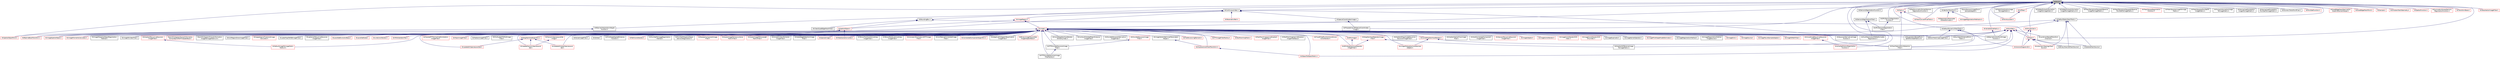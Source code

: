 digraph "itkPoint.h"
{
 // LATEX_PDF_SIZE
  edge [fontname="Helvetica",fontsize="10",labelfontname="Helvetica",labelfontsize="10"];
  node [fontname="Helvetica",fontsize="10",shape=record];
  Node1 [label="itkPoint.h",height=0.2,width=0.4,color="black", fillcolor="grey75", style="filled", fontcolor="black",tooltip=" "];
  Node1 -> Node2 [dir="back",color="midnightblue",fontsize="10",style="solid",fontname="Helvetica"];
  Node2 [label="itkBoundingBox.h",height=0.2,width=0.4,color="black", fillcolor="white", style="filled",URL="$itkBoundingBox_8h.html",tooltip=" "];
  Node2 -> Node3 [dir="back",color="midnightblue",fontsize="10",style="solid",fontname="Helvetica"];
  Node3 [label="itkCleanQuadEdgeMeshFilter.h",height=0.2,width=0.4,color="black", fillcolor="white", style="filled",URL="$itkCleanQuadEdgeMeshFilter_8h.html",tooltip=" "];
  Node2 -> Node4 [dir="back",color="midnightblue",fontsize="10",style="solid",fontname="Helvetica"];
  Node4 [label="itkMesh.h",height=0.2,width=0.4,color="red", fillcolor="white", style="filled",URL="$itkMesh_8h.html",tooltip=" "];
  Node4 -> Node5 [dir="back",color="midnightblue",fontsize="10",style="solid",fontname="Helvetica"];
  Node5 [label="itkAutomaticTopologyMesh\lSource.h",height=0.2,width=0.4,color="red", fillcolor="white", style="filled",URL="$itkAutomaticTopologyMeshSource_8h.html",tooltip=" "];
  Node4 -> Node8 [dir="back",color="midnightblue",fontsize="10",style="solid",fontname="Helvetica"];
  Node8 [label="itkBinaryMask3DMeshSource.h",height=0.2,width=0.4,color="black", fillcolor="white", style="filled",URL="$itkBinaryMask3DMeshSource_8h.html",tooltip=" "];
  Node4 -> Node42 [dir="back",color="midnightblue",fontsize="10",style="solid",fontname="Helvetica"];
  Node42 [label="itkSphereMeshSource.h",height=0.2,width=0.4,color="black", fillcolor="white", style="filled",URL="$itkSphereMeshSource_8h.html",tooltip=" "];
  Node4 -> Node47 [dir="back",color="midnightblue",fontsize="10",style="solid",fontname="Helvetica"];
  Node47 [label="itkVoronoiDiagram2D.h",height=0.2,width=0.4,color="red", fillcolor="white", style="filled",URL="$itkVoronoiDiagram2D_8h.html",tooltip=" "];
  Node2 -> Node53 [dir="back",color="midnightblue",fontsize="10",style="solid",fontname="Helvetica"];
  Node53 [label="itkSpatialObject.h",height=0.2,width=0.4,color="red", fillcolor="white", style="filled",URL="$itkSpatialObject_8h.html",tooltip=" "];
  Node53 -> Node68 [dir="back",color="midnightblue",fontsize="10",style="solid",fontname="Helvetica"];
  Node68 [label="itkImageMomentsCalculator.h",height=0.2,width=0.4,color="red", fillcolor="white", style="filled",URL="$itkImageMomentsCalculator_8h.html",tooltip=" "];
  Node53 -> Node71 [dir="back",color="midnightblue",fontsize="10",style="solid",fontname="Helvetica"];
  Node71 [label="itkImageSpatialObject.h",height=0.2,width=0.4,color="red", fillcolor="white", style="filled",URL="$itkImageSpatialObject_8h.html",tooltip=" "];
  Node53 -> Node112 [dir="back",color="midnightblue",fontsize="10",style="solid",fontname="Helvetica"];
  Node112 [label="itkMetaSceneConverter.h",height=0.2,width=0.4,color="red", fillcolor="white", style="filled",URL="$itkMetaSceneConverter_8h.html",tooltip=" "];
  Node53 -> Node129 [dir="back",color="midnightblue",fontsize="10",style="solid",fontname="Helvetica"];
  Node129 [label="itkSpatialObjectPoint.h",height=0.2,width=0.4,color="red", fillcolor="white", style="filled",URL="$itkSpatialObjectPoint_8h.html",tooltip=" "];
  Node1 -> Node135 [dir="back",color="midnightblue",fontsize="10",style="solid",fontname="Helvetica"];
  Node135 [label="itkContinuousIndex.h",height=0.2,width=0.4,color="black", fillcolor="white", style="filled",URL="$itkContinuousIndex_8h.html",tooltip=" "];
  Node135 -> Node136 [dir="back",color="midnightblue",fontsize="10",style="solid",fontname="Helvetica"];
  Node136 [label="itkBSplineInterpolationWeight\lFunction.h",height=0.2,width=0.4,color="black", fillcolor="white", style="filled",URL="$itkBSplineInterpolationWeightFunction_8h.html",tooltip=" "];
  Node136 -> Node137 [dir="back",color="midnightblue",fontsize="10",style="solid",fontname="Helvetica"];
  Node137 [label="itkBSplineBaseTransform.h",height=0.2,width=0.4,color="red", fillcolor="white", style="filled",URL="$itkBSplineBaseTransform_8h.html",tooltip=" "];
  Node135 -> Node141 [dir="back",color="midnightblue",fontsize="10",style="solid",fontname="Helvetica"];
  Node141 [label="itkGaussianDerivativeImage\lFunction.h",height=0.2,width=0.4,color="black", fillcolor="white", style="filled",URL="$itkGaussianDerivativeImageFunction_8h.html",tooltip=" "];
  Node135 -> Node142 [dir="back",color="midnightblue",fontsize="10",style="solid",fontname="Helvetica"];
  Node142 [label="itkImageRegion.h",height=0.2,width=0.4,color="red", fillcolor="white", style="filled",URL="$itkImageRegion_8h.html",tooltip=" "];
  Node142 -> Node143 [dir="back",color="midnightblue",fontsize="10",style="solid",fontname="Helvetica"];
  Node143 [label="itkImage.h",height=0.2,width=0.4,color="red", fillcolor="white", style="filled",URL="$itkImage_8h.html",tooltip=" "];
  Node143 -> Node144 [dir="back",color="midnightblue",fontsize="10",style="solid",fontname="Helvetica"];
  Node144 [label="itkAdaptiveHistogramEqualization\lImageFilter.h",height=0.2,width=0.4,color="black", fillcolor="white", style="filled",URL="$itkAdaptiveHistogramEqualizationImageFilter_8h.html",tooltip=" "];
  Node143 -> Node137 [dir="back",color="midnightblue",fontsize="10",style="solid",fontname="Helvetica"];
  Node143 -> Node145 [dir="back",color="midnightblue",fontsize="10",style="solid",fontname="Helvetica"];
  Node145 [label="itkBSplineControlPointImage\lFunction.h",height=0.2,width=0.4,color="black", fillcolor="white", style="filled",URL="$itkBSplineControlPointImageFunction_8h.html",tooltip=" "];
  Node143 -> Node146 [dir="back",color="midnightblue",fontsize="10",style="solid",fontname="Helvetica"];
  Node146 [label="itkBinaryImageToLevelSet\lImageAdaptorBase.h",height=0.2,width=0.4,color="red", fillcolor="white", style="filled",URL="$itkBinaryImageToLevelSetImageAdaptorBase_8h.html",tooltip=" "];
  Node143 -> Node148 [dir="back",color="midnightblue",fontsize="10",style="solid",fontname="Helvetica"];
  Node148 [label="itkBlockMatchingImageFilter.h",height=0.2,width=0.4,color="black", fillcolor="white", style="filled",URL="$itkBlockMatchingImageFilter_8h.html",tooltip=" "];
  Node143 -> Node149 [dir="back",color="midnightblue",fontsize="10",style="solid",fontname="Helvetica"];
  Node149 [label="itkComplexToComplex1DFFTImage\lFilter.h",height=0.2,width=0.4,color="red", fillcolor="white", style="filled",URL="$itkComplexToComplex1DFFTImageFilter_8h.html",tooltip=" "];
  Node143 -> Node152 [dir="back",color="midnightblue",fontsize="10",style="solid",fontname="Helvetica"];
  Node152 [label="itkConfidenceConnectedImage\lFilter.h",height=0.2,width=0.4,color="black", fillcolor="white", style="filled",URL="$itkConfidenceConnectedImageFilter_8h.html",tooltip=" "];
  Node143 -> Node153 [dir="back",color="midnightblue",fontsize="10",style="solid",fontname="Helvetica"];
  Node153 [label="itkConnectedComponentAlgorithm.h",height=0.2,width=0.4,color="red", fillcolor="white", style="filled",URL="$itkConnectedComponentAlgorithm_8h.html",tooltip=" "];
  Node143 -> Node157 [dir="back",color="midnightblue",fontsize="10",style="solid",fontname="Helvetica"];
  Node157 [label="itkConstNeighborhoodIterator.h",height=0.2,width=0.4,color="red", fillcolor="white", style="filled",URL="$itkConstNeighborhoodIterator_8h.html",tooltip=" "];
  Node157 -> Node250 [dir="back",color="midnightblue",fontsize="10",style="solid",fontname="Helvetica"];
  Node250 [label="itkImageToNeighborhoodSample\lAdaptor.h",height=0.2,width=0.4,color="red", fillcolor="white", style="filled",URL="$itkImageToNeighborhoodSampleAdaptor_8h.html",tooltip=" "];
  Node157 -> Node259 [dir="back",color="midnightblue",fontsize="10",style="solid",fontname="Helvetica"];
  Node259 [label="itkMaskFeaturePointSelection\lFilter.h",height=0.2,width=0.4,color="black", fillcolor="white", style="filled",URL="$itkMaskFeaturePointSelectionFilter_8h.html",tooltip=" "];
  Node143 -> Node319 [dir="back",color="midnightblue",fontsize="10",style="solid",fontname="Helvetica"];
  Node319 [label="itkConstNeighborhoodIterator\lWithOnlyIndex.h",height=0.2,width=0.4,color="black", fillcolor="white", style="filled",URL="$itkConstNeighborhoodIteratorWithOnlyIndex_8h.html",tooltip=" "];
  Node143 -> Node320 [dir="back",color="midnightblue",fontsize="10",style="solid",fontname="Helvetica"];
  Node320 [label="itkContourDirectedMeanDistance\lImageFilter.h",height=0.2,width=0.4,color="black", fillcolor="white", style="filled",URL="$itkContourDirectedMeanDistanceImageFilter_8h.html",tooltip=" "];
  Node143 -> Node321 [dir="back",color="midnightblue",fontsize="10",style="solid",fontname="Helvetica"];
  Node321 [label="itkDefaultImageToImageMetric\lTraitsv4.h",height=0.2,width=0.4,color="red", fillcolor="white", style="filled",URL="$itkDefaultImageToImageMetricTraitsv4_8h.html",tooltip=" "];
  Node143 -> Node322 [dir="back",color="midnightblue",fontsize="10",style="solid",fontname="Helvetica"];
  Node322 [label="itkDiscreteGaussianDerivative\lImageFilter.h",height=0.2,width=0.4,color="black", fillcolor="white", style="filled",URL="$itkDiscreteGaussianDerivativeImageFilter_8h.html",tooltip=" "];
  Node143 -> Node323 [dir="back",color="midnightblue",fontsize="10",style="solid",fontname="Helvetica"];
  Node323 [label="itkDiscreteGaussianImage\lFilter.h",height=0.2,width=0.4,color="red", fillcolor="white", style="filled",URL="$itkDiscreteGaussianImageFilter_8h.html",tooltip=" "];
  Node323 -> Node324 [dir="back",color="midnightblue",fontsize="10",style="solid",fontname="Helvetica"];
  Node324 [label="itkFFTDiscreteGaussianImage\lFilter.h",height=0.2,width=0.4,color="black", fillcolor="white", style="filled",URL="$itkFFTDiscreteGaussianImageFilter_8h.html",tooltip=" "];
  Node324 -> Node325 [dir="back",color="midnightblue",fontsize="10",style="solid",fontname="Helvetica"];
  Node325 [label="itkFFTDiscreteGaussianImage\lFilterFactory.h",height=0.2,width=0.4,color="black", fillcolor="white", style="filled",URL="$itkFFTDiscreteGaussianImageFilterFactory_8h.html",tooltip=" "];
  Node143 -> Node327 [dir="back",color="midnightblue",fontsize="10",style="solid",fontname="Helvetica"];
  Node327 [label="itkDisplacementFieldTransform.h",height=0.2,width=0.4,color="red", fillcolor="white", style="filled",URL="$itkDisplacementFieldTransform_8h.html",tooltip=" "];
  Node327 -> Node333 [dir="back",color="midnightblue",fontsize="10",style="solid",fontname="Helvetica"];
  Node333 [label="itkObjectToObjectMetric.h",height=0.2,width=0.4,color="red", fillcolor="white", style="filled",URL="$itkObjectToObjectMetric_8h.html",tooltip=" "];
  Node143 -> Node345 [dir="back",color="midnightblue",fontsize="10",style="solid",fontname="Helvetica"];
  Node345 [label="itkEuclideanDistancePoint\lMetric.h",height=0.2,width=0.4,color="black", fillcolor="white", style="filled",URL="$itkEuclideanDistancePointMetric_8h.html",tooltip=" "];
  Node143 -> Node338 [dir="back",color="midnightblue",fontsize="10",style="solid",fontname="Helvetica"];
  Node338 [label="itkExpectationBasedPoint\lSetToPointSetMetricv4.h",height=0.2,width=0.4,color="black", fillcolor="white", style="filled",URL="$itkExpectationBasedPointSetToPointSetMetricv4_8h.html",tooltip=" "];
  Node143 -> Node324 [dir="back",color="midnightblue",fontsize="10",style="solid",fontname="Helvetica"];
  Node143 -> Node325 [dir="back",color="midnightblue",fontsize="10",style="solid",fontname="Helvetica"];
  Node143 -> Node346 [dir="back",color="midnightblue",fontsize="10",style="solid",fontname="Helvetica"];
  Node346 [label="itkFFTImageFilterFactory.h",height=0.2,width=0.4,color="red", fillcolor="white", style="filled",URL="$itkFFTImageFilterFactory_8h.html",tooltip=" "];
  Node143 -> Node16 [dir="back",color="midnightblue",fontsize="10",style="solid",fontname="Helvetica"];
  Node16 [label="itkFastMarchingTraits.h",height=0.2,width=0.4,color="red", fillcolor="white", style="filled",URL="$itkFastMarchingTraits_8h.html",tooltip=" "];
  Node143 -> Node361 [dir="back",color="midnightblue",fontsize="10",style="solid",fontname="Helvetica"];
  Node361 [label="itkFastMarchingUpwindGradient\lImageFilter.h",height=0.2,width=0.4,color="red", fillcolor="white", style="filled",URL="$itkFastMarchingUpwindGradientImageFilter_8h.html",tooltip=" "];
  Node143 -> Node20 [dir="back",color="midnightblue",fontsize="10",style="solid",fontname="Helvetica"];
  Node20 [label="itkFastMarchingUpwindGradient\lImageFilterBase.h",height=0.2,width=0.4,color="black", fillcolor="white", style="filled",URL="$itkFastMarchingUpwindGradientImageFilterBase_8h.html",tooltip=" "];
  Node143 -> Node363 [dir="back",color="midnightblue",fontsize="10",style="solid",fontname="Helvetica"];
  Node363 [label="itkFlatStructuringElement.h",height=0.2,width=0.4,color="red", fillcolor="white", style="filled",URL="$itkFlatStructuringElement_8h.html",tooltip=" "];
  Node143 -> Node366 [dir="back",color="midnightblue",fontsize="10",style="solid",fontname="Helvetica"];
  Node366 [label="itkFloodFilledFunctionConditional\lConstIterator.h",height=0.2,width=0.4,color="red", fillcolor="white", style="filled",URL="$itkFloodFilledFunctionConditionalConstIterator_8h.html",tooltip=" "];
  Node143 -> Node371 [dir="back",color="midnightblue",fontsize="10",style="solid",fontname="Helvetica"];
  Node371 [label="itkGPUImage.h",height=0.2,width=0.4,color="red", fillcolor="white", style="filled",URL="$itkGPUImage_8h.html",tooltip=" "];
  Node371 -> Node381 [dir="back",color="midnightblue",fontsize="10",style="solid",fontname="Helvetica"];
  Node381 [label="itkGPUNeighborhoodOperator\lImageFilter.h",height=0.2,width=0.4,color="red", fillcolor="white", style="filled",URL="$itkGPUNeighborhoodOperatorImageFilter_8h.html",tooltip=" "];
  Node143 -> Node381 [dir="back",color="midnightblue",fontsize="10",style="solid",fontname="Helvetica"];
  Node143 -> Node141 [dir="back",color="midnightblue",fontsize="10",style="solid",fontname="Helvetica"];
  Node143 -> Node383 [dir="back",color="midnightblue",fontsize="10",style="solid",fontname="Helvetica"];
  Node383 [label="itkGradientMagnitudeRecursive\lGaussianImageFilter.h",height=0.2,width=0.4,color="black", fillcolor="white", style="filled",URL="$itkGradientMagnitudeRecursiveGaussianImageFilter_8h.html",tooltip=" "];
  Node143 -> Node384 [dir="back",color="midnightblue",fontsize="10",style="solid",fontname="Helvetica"];
  Node384 [label="itkGradientRecursiveGaussian\lImageFilter.h",height=0.2,width=0.4,color="red", fillcolor="white", style="filled",URL="$itkGradientRecursiveGaussianImageFilter_8h.html",tooltip=" "];
  Node384 -> Node321 [dir="back",color="midnightblue",fontsize="10",style="solid",fontname="Helvetica"];
  Node143 -> Node394 [dir="back",color="midnightblue",fontsize="10",style="solid",fontname="Helvetica"];
  Node394 [label="itkGradientVectorFlowImage\lFilter.h",height=0.2,width=0.4,color="black", fillcolor="white", style="filled",URL="$itkGradientVectorFlowImageFilter_8h.html",tooltip=" "];
  Node143 -> Node395 [dir="back",color="midnightblue",fontsize="10",style="solid",fontname="Helvetica"];
  Node395 [label="itkHardConnectedComponent\lImageFilter.h",height=0.2,width=0.4,color="black", fillcolor="white", style="filled",URL="$itkHardConnectedComponentImageFilter_8h.html",tooltip=" "];
  Node143 -> Node396 [dir="back",color="midnightblue",fontsize="10",style="solid",fontname="Helvetica"];
  Node396 [label="itkHessianRecursiveGaussian\lImageFilter.h",height=0.2,width=0.4,color="red", fillcolor="white", style="filled",URL="$itkHessianRecursiveGaussianImageFilter_8h.html",tooltip=" "];
  Node143 -> Node398 [dir="back",color="midnightblue",fontsize="10",style="solid",fontname="Helvetica"];
  Node398 [label="itkImageAdaptor.h",height=0.2,width=0.4,color="red", fillcolor="white", style="filled",URL="$itkImageAdaptor_8h.html",tooltip=" "];
  Node143 -> Node425 [dir="back",color="midnightblue",fontsize="10",style="solid",fontname="Helvetica"];
  Node425 [label="itkImageConstIterator.h",height=0.2,width=0.4,color="red", fillcolor="white", style="filled",URL="$itkImageConstIterator_8h.html",tooltip=" "];
  Node143 -> Node471 [dir="back",color="midnightblue",fontsize="10",style="solid",fontname="Helvetica"];
  Node471 [label="itkImageConstIteratorWith\lIndex.h",height=0.2,width=0.4,color="red", fillcolor="white", style="filled",URL="$itkImageConstIteratorWithIndex_8h.html",tooltip=" "];
  Node143 -> Node612 [dir="back",color="midnightblue",fontsize="10",style="solid",fontname="Helvetica"];
  Node612 [label="itkImageConstIteratorWith\lOnlyIndex.h",height=0.2,width=0.4,color="red", fillcolor="white", style="filled",URL="$itkImageConstIteratorWithOnlyIndex_8h.html",tooltip=" "];
  Node143 -> Node615 [dir="back",color="midnightblue",fontsize="10",style="solid",fontname="Helvetica"];
  Node615 [label="itkImageDuplicator.h",height=0.2,width=0.4,color="black", fillcolor="white", style="filled",URL="$itkImageDuplicator_8h.html",tooltip=" "];
  Node143 -> Node616 [dir="back",color="midnightblue",fontsize="10",style="solid",fontname="Helvetica"];
  Node616 [label="itkImageKernelOperator.h",height=0.2,width=0.4,color="black", fillcolor="white", style="filled",URL="$itkImageKernelOperator_8h.html",tooltip=" "];
  Node143 -> Node68 [dir="back",color="midnightblue",fontsize="10",style="solid",fontname="Helvetica"];
  Node143 -> Node445 [dir="back",color="midnightblue",fontsize="10",style="solid",fontname="Helvetica"];
  Node445 [label="itkImagePCAShapeModelEstimator.h",height=0.2,width=0.4,color="red", fillcolor="white", style="filled",URL="$itkImagePCAShapeModelEstimator_8h.html",tooltip=" "];
  Node143 -> Node87 [dir="back",color="midnightblue",fontsize="10",style="solid",fontname="Helvetica"];
  Node87 [label="itkImageRegistrationMethod.h",height=0.2,width=0.4,color="black", fillcolor="white", style="filled",URL="$itkImageRegistrationMethod_8h.html",tooltip=" "];
  Node143 -> Node496 [dir="back",color="midnightblue",fontsize="10",style="solid",fontname="Helvetica"];
  Node496 [label="itkImageRegistrationMethod\lImageSource.h",height=0.2,width=0.4,color="black", fillcolor="white", style="filled",URL="$itkImageRegistrationMethodImageSource_8h.html",tooltip=" "];
  Node143 -> Node617 [dir="back",color="midnightblue",fontsize="10",style="solid",fontname="Helvetica"];
  Node617 [label="itkImageSink.h",height=0.2,width=0.4,color="red", fillcolor="white", style="filled",URL="$itkImageSink_8h.html",tooltip=" "];
  Node143 -> Node638 [dir="back",color="midnightblue",fontsize="10",style="solid",fontname="Helvetica"];
  Node638 [label="itkImageSource.h",height=0.2,width=0.4,color="red", fillcolor="white", style="filled",URL="$itkImageSource_8h.html",tooltip=" "];
  Node143 -> Node71 [dir="back",color="midnightblue",fontsize="10",style="solid",fontname="Helvetica"];
  Node143 -> Node450 [dir="back",color="midnightblue",fontsize="10",style="solid",fontname="Helvetica"];
  Node450 [label="itkImageToListSampleAdaptor.h",height=0.2,width=0.4,color="red", fillcolor="white", style="filled",URL="$itkImageToListSampleAdaptor_8h.html",tooltip=" "];
  Node143 -> Node250 [dir="back",color="midnightblue",fontsize="10",style="solid",fontname="Helvetica"];
  Node143 -> Node878 [dir="back",color="midnightblue",fontsize="10",style="solid",fontname="Helvetica"];
  Node878 [label="itkImageToPathFilter.h",height=0.2,width=0.4,color="red", fillcolor="white", style="filled",URL="$itkImageToPathFilter_8h.html",tooltip=" "];
  Node143 -> Node879 [dir="back",color="midnightblue",fontsize="10",style="solid",fontname="Helvetica"];
  Node879 [label="itkImageToSpatialObjectRegistration\lMethod.h",height=0.2,width=0.4,color="black", fillcolor="white", style="filled",URL="$itkImageToSpatialObjectRegistrationMethod_8h.html",tooltip=" "];
  Node143 -> Node880 [dir="back",color="midnightblue",fontsize="10",style="solid",fontname="Helvetica"];
  Node880 [label="itkImageToVideoFilter.h",height=0.2,width=0.4,color="black", fillcolor="white", style="filled",URL="$itkImageToVideoFilter_8h.html",tooltip=" "];
  Node143 -> Node881 [dir="back",color="midnightblue",fontsize="10",style="solid",fontname="Helvetica"];
  Node881 [label="itkImageVectorOptimizerParameters\lHelper.h",height=0.2,width=0.4,color="black", fillcolor="white", style="filled",URL="$itkImageVectorOptimizerParametersHelper_8h.html",tooltip=" "];
  Node881 -> Node327 [dir="back",color="midnightblue",fontsize="10",style="solid",fontname="Helvetica"];
  Node143 -> Node882 [dir="back",color="midnightblue",fontsize="10",style="solid",fontname="Helvetica"];
  Node882 [label="itkJointHistogramMutualInformation\lComputeJointPDFThreaderBase.h",height=0.2,width=0.4,color="red", fillcolor="white", style="filled",URL="$itkJointHistogramMutualInformationComputeJointPDFThreaderBase_8h.html",tooltip=" "];
  Node143 -> Node103 [dir="back",color="midnightblue",fontsize="10",style="solid",fontname="Helvetica"];
  Node103 [label="itkJointHistogramMutualInformation\lImageToImageMetricv4.h",height=0.2,width=0.4,color="black", fillcolor="white", style="filled",URL="$itkJointHistogramMutualInformationImageToImageMetricv4_8h.html",tooltip=" "];
  Node143 -> Node457 [dir="back",color="midnightblue",fontsize="10",style="solid",fontname="Helvetica"];
  Node457 [label="itkKLMRegionGrowImageFilter.h",height=0.2,width=0.4,color="black", fillcolor="white", style="filled",URL="$itkKLMRegionGrowImageFilter_8h.html",tooltip=" "];
  Node143 -> Node884 [dir="back",color="midnightblue",fontsize="10",style="solid",fontname="Helvetica"];
  Node884 [label="itkKappaSigmaThresholdImage\lCalculator.h",height=0.2,width=0.4,color="red", fillcolor="white", style="filled",URL="$itkKappaSigmaThresholdImageCalculator_8h.html",tooltip=" "];
  Node143 -> Node802 [dir="back",color="midnightblue",fontsize="10",style="solid",fontname="Helvetica"];
  Node802 [label="itkLabelMapToRGBImageFilter.h",height=0.2,width=0.4,color="black", fillcolor="white", style="filled",URL="$itkLabelMapToRGBImageFilter_8h.html",tooltip=" "];
  Node143 -> Node742 [dir="back",color="midnightblue",fontsize="10",style="solid",fontname="Helvetica"];
  Node742 [label="itkLaplacianRecursiveGaussian\lImageFilter.h",height=0.2,width=0.4,color="black", fillcolor="white", style="filled",URL="$itkLaplacianRecursiveGaussianImageFilter_8h.html",tooltip=" "];
  Node143 -> Node500 [dir="back",color="midnightblue",fontsize="10",style="solid",fontname="Helvetica"];
  Node500 [label="itkLevelSetEvolutionBase.h",height=0.2,width=0.4,color="red", fillcolor="white", style="filled",URL="$itkLevelSetEvolutionBase_8h.html",tooltip=" "];
  Node143 -> Node885 [dir="back",color="midnightblue",fontsize="10",style="solid",fontname="Helvetica"];
  Node885 [label="itkLevelSetNode.h",height=0.2,width=0.4,color="red", fillcolor="white", style="filled",URL="$itkLevelSetNode_8h.html",tooltip=" "];
  Node143 -> Node891 [dir="back",color="midnightblue",fontsize="10",style="solid",fontname="Helvetica"];
  Node891 [label="itkLineConstIterator.h",height=0.2,width=0.4,color="red", fillcolor="white", style="filled",URL="$itkLineConstIterator_8h.html",tooltip=" "];
  Node143 -> Node893 [dir="back",color="midnightblue",fontsize="10",style="solid",fontname="Helvetica"];
  Node893 [label="itkMRASlabIdentifier.h",height=0.2,width=0.4,color="red", fillcolor="white", style="filled",URL="$itkMRASlabIdentifier_8h.html",tooltip=" "];
  Node143 -> Node894 [dir="back",color="midnightblue",fontsize="10",style="solid",fontname="Helvetica"];
  Node894 [label="itkMalcolmSparseLevelSet\lImage.h",height=0.2,width=0.4,color="red", fillcolor="white", style="filled",URL="$itkMalcolmSparseLevelSetImage_8h.html",tooltip=" "];
  Node894 -> Node290 [dir="back",color="midnightblue",fontsize="10",style="solid",fontname="Helvetica"];
  Node290 [label="itkUpdateMalcolmSparseLevel\lSet.h",height=0.2,width=0.4,color="red", fillcolor="white", style="filled",URL="$itkUpdateMalcolmSparseLevelSet_8h.html",tooltip=" "];
  Node143 -> Node259 [dir="back",color="midnightblue",fontsize="10",style="solid",fontname="Helvetica"];
  Node143 -> Node807 [dir="back",color="midnightblue",fontsize="10",style="solid",fontname="Helvetica"];
  Node807 [label="itkMaskedFFTNormalizedCorrelation\lImageFilter.h",height=0.2,width=0.4,color="red", fillcolor="white", style="filled",URL="$itkMaskedFFTNormalizedCorrelationImageFilter_8h.html",tooltip=" "];
  Node143 -> Node542 [dir="back",color="midnightblue",fontsize="10",style="solid",fontname="Helvetica"];
  Node542 [label="itkMeanImageFilter.h",height=0.2,width=0.4,color="red", fillcolor="white", style="filled",URL="$itkMeanImageFilter_8h.html",tooltip=" "];
  Node143 -> Node543 [dir="back",color="midnightblue",fontsize="10",style="solid",fontname="Helvetica"];
  Node543 [label="itkMedianImageFilter.h",height=0.2,width=0.4,color="black", fillcolor="white", style="filled",URL="$itkMedianImageFilter_8h.html",tooltip=" "];
  Node143 -> Node462 [dir="back",color="midnightblue",fontsize="10",style="solid",fontname="Helvetica"];
  Node462 [label="itkMultiLabelSTAPLEImage\lFilter.h",height=0.2,width=0.4,color="black", fillcolor="white", style="filled",URL="$itkMultiLabelSTAPLEImageFilter_8h.html",tooltip=" "];
  Node143 -> Node196 [dir="back",color="midnightblue",fontsize="10",style="solid",fontname="Helvetica"];
  Node196 [label="itkMultiResolutionPDEDeformable\lRegistration.h",height=0.2,width=0.4,color="black", fillcolor="white", style="filled",URL="$itkMultiResolutionPDEDeformableRegistration_8h.html",tooltip=" "];
  Node143 -> Node310 [dir="back",color="midnightblue",fontsize="10",style="solid",fontname="Helvetica"];
  Node310 [label="itkNeighborhoodAlgorithm.h",height=0.2,width=0.4,color="red", fillcolor="white", style="filled",URL="$itkNeighborhoodAlgorithm_8h.html",tooltip=" "];
  Node310 -> Node290 [dir="back",color="midnightblue",fontsize="10",style="solid",fontname="Helvetica"];
  Node310 -> Node292 [dir="back",color="midnightblue",fontsize="10",style="solid",fontname="Helvetica"];
  Node292 [label="itkUpdateShiSparseLevelSet.h",height=0.2,width=0.4,color="red", fillcolor="white", style="filled",URL="$itkUpdateShiSparseLevelSet_8h.html",tooltip=" "];
  Node310 -> Node293 [dir="back",color="midnightblue",fontsize="10",style="solid",fontname="Helvetica"];
  Node293 [label="itkUpdateWhitakerSparseLevel\lSet.h",height=0.2,width=0.4,color="red", fillcolor="white", style="filled",URL="$itkUpdateWhitakerSparseLevelSet_8h.html",tooltip=" "];
  Node143 -> Node815 [dir="back",color="midnightblue",fontsize="10",style="solid",fontname="Helvetica"];
  Node815 [label="itkNeighborhoodOperatorImage\lFilter.h",height=0.2,width=0.4,color="red", fillcolor="white", style="filled",URL="$itkNeighborhoodOperatorImageFilter_8h.html",tooltip=" "];
  Node815 -> Node381 [dir="back",color="midnightblue",fontsize="10",style="solid",fontname="Helvetica"];
  Node815 -> Node79 [dir="back",color="midnightblue",fontsize="10",style="solid",fontname="Helvetica"];
  Node79 [label="itkGradientDifferenceImage\lToImageMetric.h",height=0.2,width=0.4,color="black", fillcolor="white", style="filled",URL="$itkGradientDifferenceImageToImageMetric_8h.html",tooltip=" "];
  Node143 -> Node544 [dir="back",color="midnightblue",fontsize="10",style="solid",fontname="Helvetica"];
  Node544 [label="itkNoiseImageFilter.h",height=0.2,width=0.4,color="black", fillcolor="white", style="filled",URL="$itkNoiseImageFilter_8h.html",tooltip=" "];
  Node143 -> Node333 [dir="back",color="midnightblue",fontsize="10",style="solid",fontname="Helvetica"];
  Node143 -> Node895 [dir="back",color="midnightblue",fontsize="10",style="solid",fontname="Helvetica"];
  Node895 [label="itkOctree.h",height=0.2,width=0.4,color="black", fillcolor="white", style="filled",URL="$itkOctree_8h.html",tooltip=" "];
  Node143 -> Node896 [dir="back",color="midnightblue",fontsize="10",style="solid",fontname="Helvetica"];
  Node896 [label="itkPCAShapeSignedDistance\lFunction.h",height=0.2,width=0.4,color="black", fillcolor="white", style="filled",URL="$itkPCAShapeSignedDistanceFunction_8h.html",tooltip=" "];
  Node143 -> Node897 [dir="back",color="midnightblue",fontsize="10",style="solid",fontname="Helvetica"];
  Node897 [label="itkPathConstIterator.h",height=0.2,width=0.4,color="red", fillcolor="white", style="filled",URL="$itkPathConstIterator_8h.html",tooltip=" "];
  Node143 -> Node389 [dir="back",color="midnightblue",fontsize="10",style="solid",fontname="Helvetica"];
  Node389 [label="itkPointSetToImageRegistration\lMethod.h",height=0.2,width=0.4,color="black", fillcolor="white", style="filled",URL="$itkPointSetToImageRegistrationMethod_8h.html",tooltip=" "];
  Node143 -> Node390 [dir="back",color="midnightblue",fontsize="10",style="solid",fontname="Helvetica"];
  Node390 [label="itkPointSetToSpatialObject\lDemonsRegistration.h",height=0.2,width=0.4,color="black", fillcolor="white", style="filled",URL="$itkPointSetToSpatialObjectDemonsRegistration_8h.html",tooltip=" "];
  Node143 -> Node743 [dir="back",color="midnightblue",fontsize="10",style="solid",fontname="Helvetica"];
  Node743 [label="itkRelabelComponentImage\lFilter.h",height=0.2,width=0.4,color="red", fillcolor="white", style="filled",URL="$itkRelabelComponentImageFilter_8h.html",tooltip=" "];
  Node143 -> Node899 [dir="back",color="midnightblue",fontsize="10",style="solid",fontname="Helvetica"];
  Node899 [label="itkScalarImageToCooccurrence\lMatrixFilter.h",height=0.2,width=0.4,color="red", fillcolor="white", style="filled",URL="$itkScalarImageToCooccurrenceMatrixFilter_8h.html",tooltip=" "];
  Node143 -> Node901 [dir="back",color="midnightblue",fontsize="10",style="solid",fontname="Helvetica"];
  Node901 [label="itkScalarImageToRunLength\lMatrixFilter.h",height=0.2,width=0.4,color="red", fillcolor="white", style="filled",URL="$itkScalarImageToRunLengthMatrixFilter_8h.html",tooltip=" "];
  Node143 -> Node545 [dir="back",color="midnightblue",fontsize="10",style="solid",fontname="Helvetica"];
  Node545 [label="itkSimpleContourExtractor\lImageFilter.h",height=0.2,width=0.4,color="black", fillcolor="white", style="filled",URL="$itkSimpleContourExtractorImageFilter_8h.html",tooltip=" "];
  Node143 -> Node547 [dir="back",color="midnightblue",fontsize="10",style="solid",fontname="Helvetica"];
  Node547 [label="itkSmoothingRecursiveGaussian\lImageFilter.h",height=0.2,width=0.4,color="red", fillcolor="white", style="filled",URL="$itkSmoothingRecursiveGaussianImageFilter_8h.html",tooltip=" "];
  Node547 -> Node247 [dir="back",color="midnightblue",fontsize="10",style="solid",fontname="Helvetica"];
  Node247 [label="itkLevelSetMotionRegistration\lFunction.h",height=0.2,width=0.4,color="red", fillcolor="white", style="filled",URL="$itkLevelSetMotionRegistrationFunction_8h.html",tooltip=" "];
  Node143 -> Node853 [dir="back",color="midnightblue",fontsize="10",style="solid",fontname="Helvetica"];
  Node853 [label="itkSobelEdgeDetectionImage\lFilter.h",height=0.2,width=0.4,color="black", fillcolor="white", style="filled",URL="$itkSobelEdgeDetectionImageFilter_8h.html",tooltip=" "];
  Node143 -> Node903 [dir="back",color="midnightblue",fontsize="10",style="solid",fontname="Helvetica"];
  Node903 [label="itkSparseImage.h",height=0.2,width=0.4,color="red", fillcolor="white", style="filled",URL="$itkSparseImage_8h.html",tooltip=" "];
  Node143 -> Node561 [dir="back",color="midnightblue",fontsize="10",style="solid",fontname="Helvetica"];
  Node561 [label="itkTensorFractionalAnisotropy\lImageFilter.h",height=0.2,width=0.4,color="black", fillcolor="white", style="filled",URL="$itkTensorFractionalAnisotropyImageFilter_8h.html",tooltip=" "];
  Node143 -> Node562 [dir="back",color="midnightblue",fontsize="10",style="solid",fontname="Helvetica"];
  Node562 [label="itkTensorRelativeAnisotropy\lImageFilter.h",height=0.2,width=0.4,color="black", fillcolor="white", style="filled",URL="$itkTensorRelativeAnisotropyImageFilter_8h.html",tooltip=" "];
  Node143 -> Node290 [dir="back",color="midnightblue",fontsize="10",style="solid",fontname="Helvetica"];
  Node143 -> Node292 [dir="back",color="midnightblue",fontsize="10",style="solid",fontname="Helvetica"];
  Node143 -> Node293 [dir="back",color="midnightblue",fontsize="10",style="solid",fontname="Helvetica"];
  Node142 -> Node53 [dir="back",color="midnightblue",fontsize="10",style="solid",fontname="Helvetica"];
  Node135 -> Node71 [dir="back",color="midnightblue",fontsize="10",style="solid",fontname="Helvetica"];
  Node135 -> Node962 [dir="back",color="midnightblue",fontsize="10",style="solid",fontname="Helvetica"];
  Node962 [label="itkParametricPath.h",height=0.2,width=0.4,color="red", fillcolor="white", style="filled",URL="$itkParametricPath_8h.html",tooltip=" "];
  Node135 -> Node969 [dir="back",color="midnightblue",fontsize="10",style="solid",fontname="Helvetica"];
  Node969 [label="itkSpecialCoordinatesImage.h",height=0.2,width=0.4,color="black", fillcolor="white", style="filled",URL="$itkSpecialCoordinatesImage_8h.html",tooltip=" "];
  Node969 -> Node961 [dir="back",color="midnightblue",fontsize="10",style="solid",fontname="Helvetica"];
  Node961 [label="itkPhasedArray3DSpecialCoordinates\lImage.h",height=0.2,width=0.4,color="black", fillcolor="white", style="filled",URL="$itkPhasedArray3DSpecialCoordinatesImage_8h.html",tooltip=" "];
  Node1 -> Node1080 [dir="back",color="midnightblue",fontsize="10",style="solid",fontname="Helvetica"];
  Node1080 [label="itkDefaultDynamicMeshTraits.h",height=0.2,width=0.4,color="black", fillcolor="white", style="filled",URL="$itkDefaultDynamicMeshTraits_8h.html",tooltip=" "];
  Node1080 -> Node148 [dir="back",color="midnightblue",fontsize="10",style="solid",fontname="Helvetica"];
  Node1080 -> Node259 [dir="back",color="midnightblue",fontsize="10",style="solid",fontname="Helvetica"];
  Node1080 -> Node47 [dir="back",color="midnightblue",fontsize="10",style="solid",fontname="Helvetica"];
  Node1 -> Node1081 [dir="back",color="midnightblue",fontsize="10",style="solid",fontname="Helvetica"];
  Node1081 [label="itkDefaultStaticMeshTraits.h",height=0.2,width=0.4,color="black", fillcolor="white", style="filled",URL="$itkDefaultStaticMeshTraits_8h.html",tooltip=" "];
  Node1081 -> Node5 [dir="back",color="midnightblue",fontsize="10",style="solid",fontname="Helvetica"];
  Node1081 -> Node8 [dir="back",color="midnightblue",fontsize="10",style="solid",fontname="Helvetica"];
  Node1081 -> Node112 [dir="back",color="midnightblue",fontsize="10",style="solid",fontname="Helvetica"];
  Node1081 -> Node1082 [dir="back",color="midnightblue",fontsize="10",style="solid",fontname="Helvetica"];
  Node1082 [label="itkPointSet.h",height=0.2,width=0.4,color="red", fillcolor="white", style="filled",URL="$itkPointSet_8h.html",tooltip=" "];
  Node1082 -> Node145 [dir="back",color="midnightblue",fontsize="10",style="solid",fontname="Helvetica"];
  Node1082 -> Node148 [dir="back",color="midnightblue",fontsize="10",style="solid",fontname="Helvetica"];
  Node1082 -> Node345 [dir="back",color="midnightblue",fontsize="10",style="solid",fontname="Helvetica"];
  Node1082 -> Node338 [dir="back",color="midnightblue",fontsize="10",style="solid",fontname="Helvetica"];
  Node1082 -> Node140 [dir="back",color="midnightblue",fontsize="10",style="solid",fontname="Helvetica"];
  Node140 [label="itkLandmarkBasedTransform\lInitializer.h",height=0.2,width=0.4,color="black", fillcolor="white", style="filled",URL="$itkLandmarkBasedTransformInitializer_8h.html",tooltip=" "];
  Node1082 -> Node259 [dir="back",color="midnightblue",fontsize="10",style="solid",fontname="Helvetica"];
  Node1082 -> Node4 [dir="back",color="midnightblue",fontsize="10",style="solid",fontname="Helvetica"];
  Node1082 -> Node333 [dir="back",color="midnightblue",fontsize="10",style="solid",fontname="Helvetica"];
  Node1081 -> Node42 [dir="back",color="midnightblue",fontsize="10",style="solid",fontname="Helvetica"];
  Node1 -> Node244 [dir="back",color="midnightblue",fontsize="10",style="solid",fontname="Helvetica"];
  Node244 [label="itkDemonsRegistrationFunction.h",height=0.2,width=0.4,color="black", fillcolor="white", style="filled",URL="$itkDemonsRegistrationFunction_8h.html",tooltip=" "];
  Node244 -> Node195 [dir="back",color="midnightblue",fontsize="10",style="solid",fontname="Helvetica"];
  Node195 [label="itkDemonsRegistrationFilter.h",height=0.2,width=0.4,color="black", fillcolor="white", style="filled",URL="$itkDemonsRegistrationFilter_8h.html",tooltip=" "];
  Node195 -> Node192 [dir="back",color="midnightblue",fontsize="10",style="solid",fontname="Helvetica"];
  Node192 [label="itkGPUDemonsRegistration\lFilter.h",height=0.2,width=0.4,color="black", fillcolor="white", style="filled",URL="$itkGPUDemonsRegistrationFilter_8h.html",tooltip=" "];
  Node195 -> Node196 [dir="back",color="midnightblue",fontsize="10",style="solid",fontname="Helvetica"];
  Node1 -> Node246 [dir="back",color="midnightblue",fontsize="10",style="solid",fontname="Helvetica"];
  Node246 [label="itkFastSymmetricForcesDemons\lRegistrationFunction.h",height=0.2,width=0.4,color="black", fillcolor="white", style="filled",URL="$itkFastSymmetricForcesDemonsRegistrationFunction_8h.html",tooltip=" "];
  Node1 -> Node231 [dir="back",color="midnightblue",fontsize="10",style="solid",fontname="Helvetica"];
  Node231 [label="itkGPUDemonsRegistration\lFunction.h",height=0.2,width=0.4,color="black", fillcolor="white", style="filled",URL="$itkGPUDemonsRegistrationFunction_8h.html",tooltip=" "];
  Node231 -> Node192 [dir="back",color="midnightblue",fontsize="10",style="solid",fontname="Helvetica"];
  Node1 -> Node79 [dir="back",color="midnightblue",fontsize="10",style="solid",fontname="Helvetica"];
  Node1 -> Node1090 [dir="back",color="midnightblue",fontsize="10",style="solid",fontname="Helvetica"];
  Node1090 [label="itkIdentityTransform.h",height=0.2,width=0.4,color="black", fillcolor="white", style="filled",URL="$itkIdentityTransform_8h.html",tooltip=" "];
  Node1090 -> Node101 [dir="back",color="midnightblue",fontsize="10",style="solid",fontname="Helvetica"];
  Node101 [label="itkImageRegistrationMethodv4.h",height=0.2,width=0.4,color="red", fillcolor="white", style="filled",URL="$itkImageRegistrationMethodv4_8h.html",tooltip=" "];
  Node1090 -> Node593 [dir="back",color="midnightblue",fontsize="10",style="solid",fontname="Helvetica"];
  Node593 [label="itkRegistrationParameter\lScalesEstimator.h",height=0.2,width=0.4,color="red", fillcolor="white", style="filled",URL="$itkRegistrationParameterScalesEstimator_8h.html",tooltip=" "];
  Node1 -> Node143 [dir="back",color="midnightblue",fontsize="10",style="solid",fontname="Helvetica"];
  Node1 -> Node456 [dir="back",color="midnightblue",fontsize="10",style="solid",fontname="Helvetica"];
  Node456 [label="itkJointDomainImageToList\lSampleAdaptor.h",height=0.2,width=0.4,color="black", fillcolor="white", style="filled",URL="$itkJointDomainImageToListSampleAdaptor_8h.html",tooltip=" "];
  Node1 -> Node1091 [dir="back",color="midnightblue",fontsize="10",style="solid",fontname="Helvetica"];
  Node1091 [label="itkKdTree.h",height=0.2,width=0.4,color="red", fillcolor="white", style="filled",URL="$itkKdTree_8h.html",tooltip=" "];
  Node1091 -> Node1093 [dir="back",color="midnightblue",fontsize="10",style="solid",fontname="Helvetica"];
  Node1093 [label="itkPointsLocator.h",height=0.2,width=0.4,color="red", fillcolor="white", style="filled",URL="$itkPointsLocator_8h.html",tooltip=" "];
  Node1 -> Node140 [dir="back",color="midnightblue",fontsize="10",style="solid",fontname="Helvetica"];
  Node1 -> Node247 [dir="back",color="midnightblue",fontsize="10",style="solid",fontname="Helvetica"];
  Node1 -> Node89 [dir="back",color="midnightblue",fontsize="10",style="solid",fontname="Helvetica"];
  Node89 [label="itkMatchCardinalityImage\lToImageMetric.h",height=0.2,width=0.4,color="black", fillcolor="white", style="filled",URL="$itkMatchCardinalityImageToImageMetric_8h.html",tooltip=" "];
  Node1 -> Node1095 [dir="back",color="midnightblue",fontsize="10",style="solid",fontname="Helvetica"];
  Node1095 [label="itkMatrix.h",height=0.2,width=0.4,color="red", fillcolor="white", style="filled",URL="$itkMatrix_8h.html",tooltip=" "];
  Node1095 -> Node259 [dir="back",color="midnightblue",fontsize="10",style="solid",fontname="Helvetica"];
  Node1095 -> Node1163 [dir="back",color="midnightblue",fontsize="10",style="solid",fontname="Helvetica"];
  Node1163 [label="itkMeshConvertPixelTraits.h",height=0.2,width=0.4,color="red", fillcolor="white", style="filled",URL="$itkMeshConvertPixelTraits_8h.html",tooltip=" "];
  Node1 -> Node90 [dir="back",color="midnightblue",fontsize="10",style="solid",fontname="Helvetica"];
  Node90 [label="itkMattesMutualInformation\lImageToImageMetric.h",height=0.2,width=0.4,color="black", fillcolor="white", style="filled",URL="$itkMattesMutualInformationImageToImageMetric_8h.html",tooltip=" "];
  Node1 -> Node104 [dir="back",color="midnightblue",fontsize="10",style="solid",fontname="Helvetica"];
  Node104 [label="itkMattesMutualInformation\lImageToImageMetricv4.h",height=0.2,width=0.4,color="black", fillcolor="white", style="filled",URL="$itkMattesMutualInformationImageToImageMetricv4_8h.html",tooltip=" "];
  Node1 -> Node91 [dir="back",color="midnightblue",fontsize="10",style="solid",fontname="Helvetica"];
  Node91 [label="itkMeanReciprocalSquareDifference\lImageToImageMetric.h",height=0.2,width=0.4,color="black", fillcolor="white", style="filled",URL="$itkMeanReciprocalSquareDifferenceImageToImageMetric_8h.html",tooltip=" "];
  Node1 -> Node386 [dir="back",color="midnightblue",fontsize="10",style="solid",fontname="Helvetica"];
  Node386 [label="itkMeanReciprocalSquareDifference\lPointSetToImageMetric.h",height=0.2,width=0.4,color="black", fillcolor="white", style="filled",URL="$itkMeanReciprocalSquareDifferencePointSetToImageMetric_8h.html",tooltip=" "];
  Node1 -> Node248 [dir="back",color="midnightblue",fontsize="10",style="solid",fontname="Helvetica"];
  Node248 [label="itkMeanSquareRegistration\lFunction.h",height=0.2,width=0.4,color="red", fillcolor="white", style="filled",URL="$itkMeanSquareRegistrationFunction_8h.html",tooltip=" "];
  Node1 -> Node92 [dir="back",color="midnightblue",fontsize="10",style="solid",fontname="Helvetica"];
  Node92 [label="itkMeanSquaresImageToImage\lMetric.h",height=0.2,width=0.4,color="black", fillcolor="white", style="filled",URL="$itkMeanSquaresImageToImageMetric_8h.html",tooltip=" "];
  Node1 -> Node387 [dir="back",color="midnightblue",fontsize="10",style="solid",fontname="Helvetica"];
  Node387 [label="itkMeanSquaresPointSetTo\lImageMetric.h",height=0.2,width=0.4,color="black", fillcolor="white", style="filled",URL="$itkMeanSquaresPointSetToImageMetric_8h.html",tooltip=" "];
  Node1 -> Node1163 [dir="back",color="midnightblue",fontsize="10",style="solid",fontname="Helvetica"];
  Node1 -> Node95 [dir="back",color="midnightblue",fontsize="10",style="solid",fontname="Helvetica"];
  Node95 [label="itkMutualInformationImage\lToImageMetric.h",height=0.2,width=0.4,color="black", fillcolor="white", style="filled",URL="$itkMutualInformationImageToImageMetric_8h.html",tooltip=" "];
  Node1 -> Node96 [dir="back",color="midnightblue",fontsize="10",style="solid",fontname="Helvetica"];
  Node96 [label="itkNormalizedCorrelation\lImageToImageMetric.h",height=0.2,width=0.4,color="black", fillcolor="white", style="filled",URL="$itkNormalizedCorrelationImageToImageMetric_8h.html",tooltip=" "];
  Node1 -> Node388 [dir="back",color="midnightblue",fontsize="10",style="solid",fontname="Helvetica"];
  Node388 [label="itkNormalizedCorrelation\lPointSetToImageMetric.h",height=0.2,width=0.4,color="black", fillcolor="white", style="filled",URL="$itkNormalizedCorrelationPointSetToImageMetric_8h.html",tooltip=" "];
  Node1 -> Node1210 [dir="back",color="midnightblue",fontsize="10",style="solid",fontname="Helvetica"];
  Node1210 [label="itkNumericTraitsPointPixel.h",height=0.2,width=0.4,color="black", fillcolor="white", style="filled",URL="$itkNumericTraitsPointPixel_8h.html",tooltip=" "];
  Node1 -> Node961 [dir="back",color="midnightblue",fontsize="10",style="solid",fontname="Helvetica"];
  Node1 -> Node1211 [dir="back",color="midnightblue",fontsize="10",style="solid",fontname="Helvetica"];
  Node1211 [label="itkPointSetFunction.h",height=0.2,width=0.4,color="red", fillcolor="white", style="filled",URL="$itkPointSetFunction_8h.html",tooltip=" "];
  Node1 -> Node1093 [dir="back",color="midnightblue",fontsize="10",style="solid",fontname="Helvetica"];
  Node1 -> Node1212 [dir="back",color="midnightblue",fontsize="10",style="solid",fontname="Helvetica"];
  Node1212 [label="itkPolygonCell.h",height=0.2,width=0.4,color="red", fillcolor="white", style="filled",URL="$itkPolygonCell_8h.html",tooltip=" "];
  Node1212 -> Node4 [dir="back",color="midnightblue",fontsize="10",style="solid",fontname="Helvetica"];
  Node1212 -> Node47 [dir="back",color="midnightblue",fontsize="10",style="solid",fontname="Helvetica"];
  Node1 -> Node1213 [dir="back",color="midnightblue",fontsize="10",style="solid",fontname="Helvetica"];
  Node1213 [label="itkQuadEdgeMeshDecimation\lQuadricElementHelper.h",height=0.2,width=0.4,color="red", fillcolor="white", style="filled",URL="$itkQuadEdgeMeshDecimationQuadricElementHelper_8h.html",tooltip=" "];
  Node1 -> Node1215 [dir="back",color="midnightblue",fontsize="10",style="solid",fontname="Helvetica"];
  Node1215 [label="itkQuadEdgeMeshPoint.h",height=0.2,width=0.4,color="red", fillcolor="white", style="filled",URL="$itkQuadEdgeMeshPoint_8h.html",tooltip=" "];
  Node1 -> Node1150 [dir="back",color="midnightblue",fontsize="10",style="solid",fontname="Helvetica"];
  Node1150 [label="itkSample.h",height=0.2,width=0.4,color="red", fillcolor="white", style="filled",URL="$itkSample_8h.html",tooltip=" "];
  Node1 -> Node1219 [dir="back",color="midnightblue",fontsize="10",style="solid",fontname="Helvetica"];
  Node1219 [label="itkSimplexMeshGeometry.h",height=0.2,width=0.4,color="red", fillcolor="white", style="filled",URL="$itkSimplexMeshGeometry_8h.html",tooltip=" "];
  Node1 -> Node1220 [dir="back",color="midnightblue",fontsize="10",style="solid",fontname="Helvetica"];
  Node1220 [label="itkSpatialFunction.h",height=0.2,width=0.4,color="red", fillcolor="white", style="filled",URL="$itkSpatialFunction_8h.html",tooltip=" "];
  Node1 -> Node129 [dir="back",color="midnightblue",fontsize="10",style="solid",fontname="Helvetica"];
  Node1 -> Node249 [dir="back",color="midnightblue",fontsize="10",style="solid",fontname="Helvetica"];
  Node249 [label="itkSymmetricForcesDemons\lRegistrationFunction.h",height=0.2,width=0.4,color="red", fillcolor="white", style="filled",URL="$itkSymmetricForcesDemonsRegistrationFunction_8h.html",tooltip=" "];
  Node1 -> Node1233 [dir="back",color="midnightblue",fontsize="10",style="solid",fontname="Helvetica"];
  Node1233 [label="itkTransformBase.h",height=0.2,width=0.4,color="red", fillcolor="white", style="filled",URL="$itkTransformBase_8h.html",tooltip=" "];
  Node1 -> Node1254 [dir="back",color="midnightblue",fontsize="10",style="solid",fontname="Helvetica"];
  Node1254 [label="itkVariableSizeMatrix.h",height=0.2,width=0.4,color="red", fillcolor="white", style="filled",URL="$itkVariableSizeMatrix_8h.html",tooltip=" "];
  Node1254 -> Node145 [dir="back",color="midnightblue",fontsize="10",style="solid",fontname="Helvetica"];
  Node1 -> Node865 [dir="back",color="midnightblue",fontsize="10",style="solid",fontname="Helvetica"];
  Node865 [label="itkWarpVectorImageFilter.h",height=0.2,width=0.4,color="red", fillcolor="white", style="filled",URL="$itkWarpVectorImageFilter_8h.html",tooltip=" "];
}

